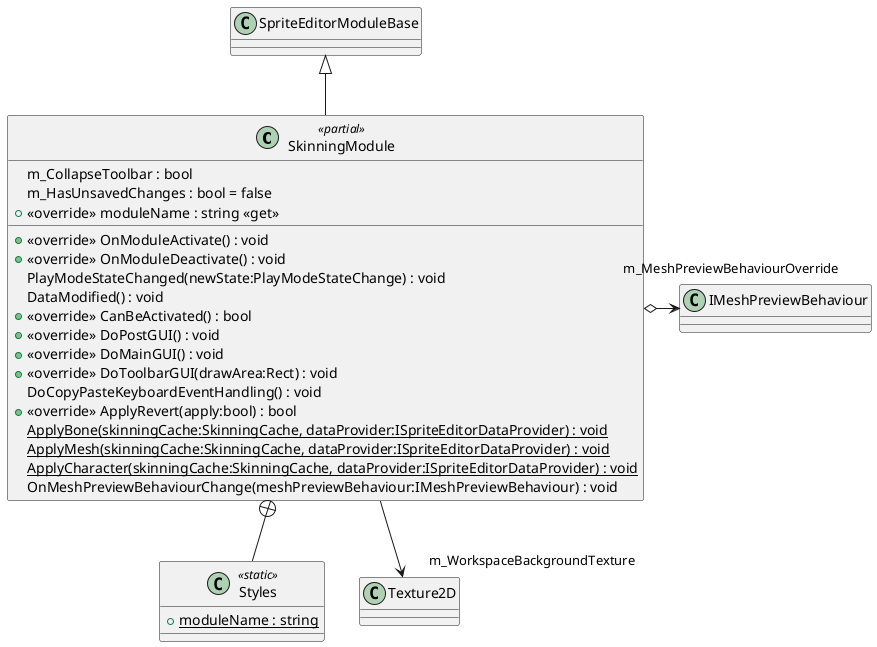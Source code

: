 @startuml
class SkinningModule <<partial>> {
    m_CollapseToolbar : bool
    m_HasUnsavedChanges : bool = false
    + <<override>> moduleName : string <<get>>
    + <<override>> OnModuleActivate() : void
    + <<override>> OnModuleDeactivate() : void
    PlayModeStateChanged(newState:PlayModeStateChange) : void
    DataModified() : void
    + <<override>> CanBeActivated() : bool
    + <<override>> DoPostGUI() : void
    + <<override>> DoMainGUI() : void
    + <<override>> DoToolbarGUI(drawArea:Rect) : void
    DoCopyPasteKeyboardEventHandling() : void
    + <<override>> ApplyRevert(apply:bool) : bool
    {static} ApplyBone(skinningCache:SkinningCache, dataProvider:ISpriteEditorDataProvider) : void
    {static} ApplyMesh(skinningCache:SkinningCache, dataProvider:ISpriteEditorDataProvider) : void
    {static} ApplyCharacter(skinningCache:SkinningCache, dataProvider:ISpriteEditorDataProvider) : void
    OnMeshPreviewBehaviourChange(meshPreviewBehaviour:IMeshPreviewBehaviour) : void
}
class Styles <<static>> {
    + {static} moduleName : string
}
SpriteEditorModuleBase <|-- SkinningModule
SkinningModule o-> "m_MeshPreviewBehaviourOverride" IMeshPreviewBehaviour
SkinningModule --> "m_WorkspaceBackgroundTexture" Texture2D
SkinningModule +-- Styles
@enduml
